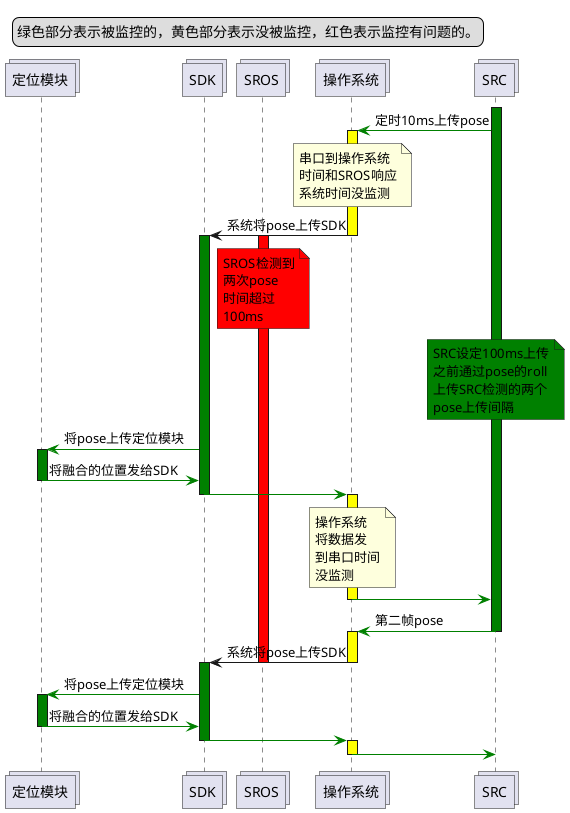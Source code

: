 @startuml
legend top left
绿色部分表示被监控的，黄色部分表示没被监控，红色表示监控有问题的。
end legend

collections 定位模块
collections SDK
collections SROS
collections 操作系统
collections SRC

activate SRC  #Green
操作系统 <[#green]- SRC: 定时10ms上传pose
activate 操作系统  #Yellow
note over 操作系统
串口到操作系统
时间和SROS响应
系统时间没监测
end note
{start} SDK <- 操作系统: 系统将pose上传SDK
deactivate 操作系统
activate SROS #Red

note over SROS #Red
SROS检测到
两次pose
时间超过
100ms
end note
note over SRC #Green
SRC设定100ms上传
之前通过pose的roll
上传SRC检测的两个
pose上传间隔
end note

activate SDK #Green
定位模块 <[#green]- SDK: 将pose上传定位模块
activate 定位模块 #Green
定位模块 -[#green]> SDK: 将融合的位置发给SDK
deactivate 定位模块
SDK -[#green]> 操作系统:
deactivate SDK
activate 操作系统 #Yellow
note over 操作系统
操作系统
将数据发
到串口时间
没监测
end note
操作系统 -[#green]> SRC
deactivate 操作系统


操作系统 <[#green]- SRC: 第二帧pose
deactivate SRC
activate 操作系统 #Yellow
{start} SDK <- 操作系统: 系统将pose上传SDK
deactivate 操作系统
deactivate SROS
activate SDK #Green
定位模块 <[#green]- SDK: 将pose上传定位模块
activate 定位模块 #Green
定位模块 -[#green]> SDK: 将融合的位置发给SDK
deactivate 定位模块
SDK -[#green]> 操作系统:
deactivate SDK
activate 操作系统 #Yellow
操作系统 -[#green]> SRC
deactivate 操作系统
@enduml